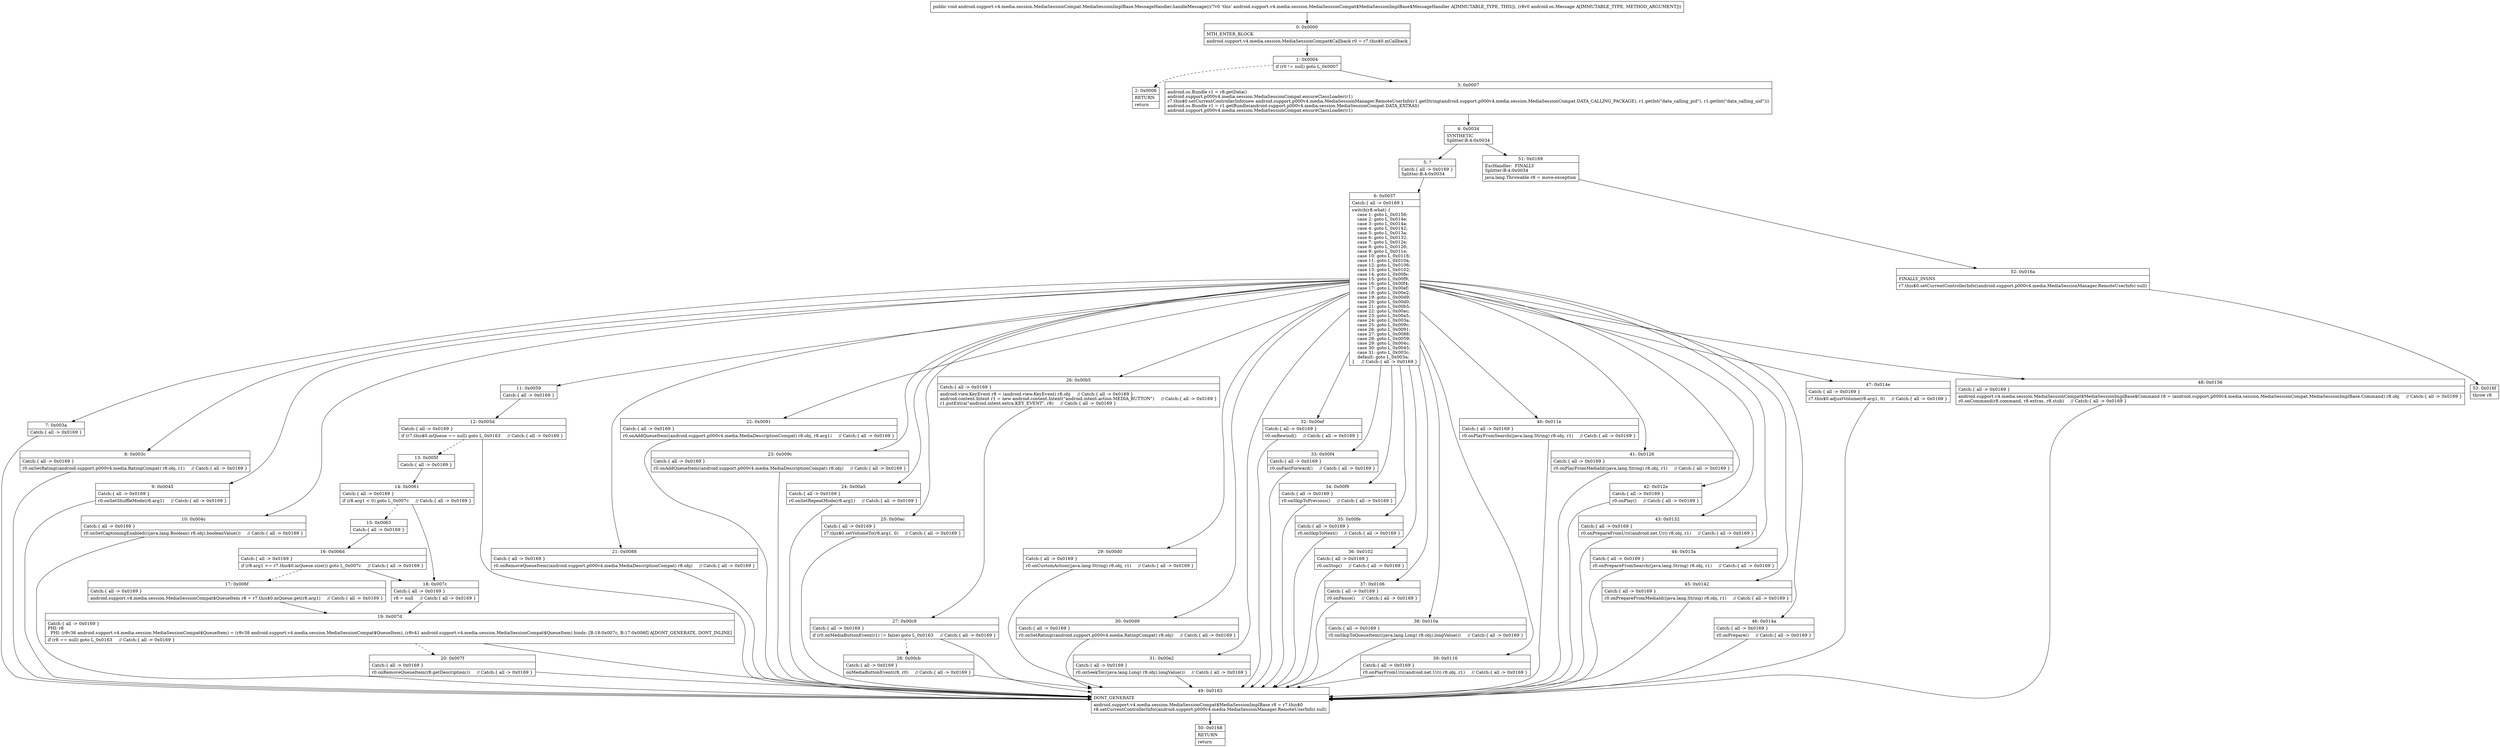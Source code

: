digraph "CFG forandroid.support.v4.media.session.MediaSessionCompat.MediaSessionImplBase.MessageHandler.handleMessage(Landroid\/os\/Message;)V" {
Node_0 [shape=record,label="{0\:\ 0x0000|MTH_ENTER_BLOCK\l|android.support.v4.media.session.MediaSessionCompat$Callback r0 = r7.this$0.mCallback\l}"];
Node_1 [shape=record,label="{1\:\ 0x0004|if (r0 != null) goto L_0x0007\l}"];
Node_2 [shape=record,label="{2\:\ 0x0006|RETURN\l|return\l}"];
Node_3 [shape=record,label="{3\:\ 0x0007|android.os.Bundle r1 = r8.getData()\landroid.support.p000v4.media.session.MediaSessionCompat.ensureClassLoader(r1)\lr7.this$0.setCurrentControllerInfo(new android.support.p000v4.media.MediaSessionManager.RemoteUserInfo(r1.getString(android.support.p000v4.media.session.MediaSessionCompat.DATA_CALLING_PACKAGE), r1.getInt(\"data_calling_pid\"), r1.getInt(\"data_calling_uid\")))\landroid.os.Bundle r1 = r1.getBundle(android.support.p000v4.media.session.MediaSessionCompat.DATA_EXTRAS)\landroid.support.p000v4.media.session.MediaSessionCompat.ensureClassLoader(r1)\l}"];
Node_4 [shape=record,label="{4\:\ 0x0034|SYNTHETIC\lSplitter:B:4:0x0034\l}"];
Node_5 [shape=record,label="{5\:\ ?|Catch:\{ all \-\> 0x0169 \}\lSplitter:B:4:0x0034\l}"];
Node_6 [shape=record,label="{6\:\ 0x0037|Catch:\{ all \-\> 0x0169 \}\l|switch(r8.what) \{\l    case 1: goto L_0x0156;\l    case 2: goto L_0x014e;\l    case 3: goto L_0x014a;\l    case 4: goto L_0x0142;\l    case 5: goto L_0x013a;\l    case 6: goto L_0x0132;\l    case 7: goto L_0x012e;\l    case 8: goto L_0x0126;\l    case 9: goto L_0x011e;\l    case 10: goto L_0x0116;\l    case 11: goto L_0x010a;\l    case 12: goto L_0x0106;\l    case 13: goto L_0x0102;\l    case 14: goto L_0x00fe;\l    case 15: goto L_0x00f9;\l    case 16: goto L_0x00f4;\l    case 17: goto L_0x00ef;\l    case 18: goto L_0x00e2;\l    case 19: goto L_0x00d9;\l    case 20: goto L_0x00d0;\l    case 21: goto L_0x00b5;\l    case 22: goto L_0x00ac;\l    case 23: goto L_0x00a5;\l    case 24: goto L_0x003a;\l    case 25: goto L_0x009c;\l    case 26: goto L_0x0091;\l    case 27: goto L_0x0088;\l    case 28: goto L_0x0059;\l    case 29: goto L_0x004c;\l    case 30: goto L_0x0045;\l    case 31: goto L_0x003c;\l    default: goto L_0x003a;\l\}     \/\/ Catch:\{ all \-\> 0x0169 \}\l}"];
Node_7 [shape=record,label="{7\:\ 0x003a|Catch:\{ all \-\> 0x0169 \}\l}"];
Node_8 [shape=record,label="{8\:\ 0x003c|Catch:\{ all \-\> 0x0169 \}\l|r0.onSetRating((android.support.p000v4.media.RatingCompat) r8.obj, r1)     \/\/ Catch:\{ all \-\> 0x0169 \}\l}"];
Node_9 [shape=record,label="{9\:\ 0x0045|Catch:\{ all \-\> 0x0169 \}\l|r0.onSetShuffleMode(r8.arg1)     \/\/ Catch:\{ all \-\> 0x0169 \}\l}"];
Node_10 [shape=record,label="{10\:\ 0x004c|Catch:\{ all \-\> 0x0169 \}\l|r0.onSetCaptioningEnabled(((java.lang.Boolean) r8.obj).booleanValue())     \/\/ Catch:\{ all \-\> 0x0169 \}\l}"];
Node_11 [shape=record,label="{11\:\ 0x0059|Catch:\{ all \-\> 0x0169 \}\l}"];
Node_12 [shape=record,label="{12\:\ 0x005d|Catch:\{ all \-\> 0x0169 \}\l|if (r7.this$0.mQueue == null) goto L_0x0163     \/\/ Catch:\{ all \-\> 0x0169 \}\l}"];
Node_13 [shape=record,label="{13\:\ 0x005f|Catch:\{ all \-\> 0x0169 \}\l}"];
Node_14 [shape=record,label="{14\:\ 0x0061|Catch:\{ all \-\> 0x0169 \}\l|if (r8.arg1 \< 0) goto L_0x007c     \/\/ Catch:\{ all \-\> 0x0169 \}\l}"];
Node_15 [shape=record,label="{15\:\ 0x0063|Catch:\{ all \-\> 0x0169 \}\l}"];
Node_16 [shape=record,label="{16\:\ 0x006d|Catch:\{ all \-\> 0x0169 \}\l|if (r8.arg1 \>= r7.this$0.mQueue.size()) goto L_0x007c     \/\/ Catch:\{ all \-\> 0x0169 \}\l}"];
Node_17 [shape=record,label="{17\:\ 0x006f|Catch:\{ all \-\> 0x0169 \}\l|android.support.v4.media.session.MediaSessionCompat$QueueItem r8 = r7.this$0.mQueue.get(r8.arg1)     \/\/ Catch:\{ all \-\> 0x0169 \}\l}"];
Node_18 [shape=record,label="{18\:\ 0x007c|Catch:\{ all \-\> 0x0169 \}\l|r8 = null     \/\/ Catch:\{ all \-\> 0x0169 \}\l}"];
Node_19 [shape=record,label="{19\:\ 0x007d|Catch:\{ all \-\> 0x0169 \}\lPHI: r8 \l  PHI: (r8v36 android.support.v4.media.session.MediaSessionCompat$QueueItem) = (r8v38 android.support.v4.media.session.MediaSessionCompat$QueueItem), (r8v41 android.support.v4.media.session.MediaSessionCompat$QueueItem) binds: [B:18:0x007c, B:17:0x006f] A[DONT_GENERATE, DONT_INLINE]\l|if (r8 == null) goto L_0x0163     \/\/ Catch:\{ all \-\> 0x0169 \}\l}"];
Node_20 [shape=record,label="{20\:\ 0x007f|Catch:\{ all \-\> 0x0169 \}\l|r0.onRemoveQueueItem(r8.getDescription())     \/\/ Catch:\{ all \-\> 0x0169 \}\l}"];
Node_21 [shape=record,label="{21\:\ 0x0088|Catch:\{ all \-\> 0x0169 \}\l|r0.onRemoveQueueItem((android.support.p000v4.media.MediaDescriptionCompat) r8.obj)     \/\/ Catch:\{ all \-\> 0x0169 \}\l}"];
Node_22 [shape=record,label="{22\:\ 0x0091|Catch:\{ all \-\> 0x0169 \}\l|r0.onAddQueueItem((android.support.p000v4.media.MediaDescriptionCompat) r8.obj, r8.arg1)     \/\/ Catch:\{ all \-\> 0x0169 \}\l}"];
Node_23 [shape=record,label="{23\:\ 0x009c|Catch:\{ all \-\> 0x0169 \}\l|r0.onAddQueueItem((android.support.p000v4.media.MediaDescriptionCompat) r8.obj)     \/\/ Catch:\{ all \-\> 0x0169 \}\l}"];
Node_24 [shape=record,label="{24\:\ 0x00a5|Catch:\{ all \-\> 0x0169 \}\l|r0.onSetRepeatMode(r8.arg1)     \/\/ Catch:\{ all \-\> 0x0169 \}\l}"];
Node_25 [shape=record,label="{25\:\ 0x00ac|Catch:\{ all \-\> 0x0169 \}\l|r7.this$0.setVolumeTo(r8.arg1, 0)     \/\/ Catch:\{ all \-\> 0x0169 \}\l}"];
Node_26 [shape=record,label="{26\:\ 0x00b5|Catch:\{ all \-\> 0x0169 \}\l|android.view.KeyEvent r8 = (android.view.KeyEvent) r8.obj     \/\/ Catch:\{ all \-\> 0x0169 \}\landroid.content.Intent r1 = new android.content.Intent(\"android.intent.action.MEDIA_BUTTON\")     \/\/ Catch:\{ all \-\> 0x0169 \}\lr1.putExtra(\"android.intent.extra.KEY_EVENT\", r8)     \/\/ Catch:\{ all \-\> 0x0169 \}\l}"];
Node_27 [shape=record,label="{27\:\ 0x00c9|Catch:\{ all \-\> 0x0169 \}\l|if (r0.onMediaButtonEvent(r1) != false) goto L_0x0163     \/\/ Catch:\{ all \-\> 0x0169 \}\l}"];
Node_28 [shape=record,label="{28\:\ 0x00cb|Catch:\{ all \-\> 0x0169 \}\l|onMediaButtonEvent(r8, r0)     \/\/ Catch:\{ all \-\> 0x0169 \}\l}"];
Node_29 [shape=record,label="{29\:\ 0x00d0|Catch:\{ all \-\> 0x0169 \}\l|r0.onCustomAction((java.lang.String) r8.obj, r1)     \/\/ Catch:\{ all \-\> 0x0169 \}\l}"];
Node_30 [shape=record,label="{30\:\ 0x00d9|Catch:\{ all \-\> 0x0169 \}\l|r0.onSetRating((android.support.p000v4.media.RatingCompat) r8.obj)     \/\/ Catch:\{ all \-\> 0x0169 \}\l}"];
Node_31 [shape=record,label="{31\:\ 0x00e2|Catch:\{ all \-\> 0x0169 \}\l|r0.onSeekTo(((java.lang.Long) r8.obj).longValue())     \/\/ Catch:\{ all \-\> 0x0169 \}\l}"];
Node_32 [shape=record,label="{32\:\ 0x00ef|Catch:\{ all \-\> 0x0169 \}\l|r0.onRewind()     \/\/ Catch:\{ all \-\> 0x0169 \}\l}"];
Node_33 [shape=record,label="{33\:\ 0x00f4|Catch:\{ all \-\> 0x0169 \}\l|r0.onFastForward()     \/\/ Catch:\{ all \-\> 0x0169 \}\l}"];
Node_34 [shape=record,label="{34\:\ 0x00f9|Catch:\{ all \-\> 0x0169 \}\l|r0.onSkipToPrevious()     \/\/ Catch:\{ all \-\> 0x0169 \}\l}"];
Node_35 [shape=record,label="{35\:\ 0x00fe|Catch:\{ all \-\> 0x0169 \}\l|r0.onSkipToNext()     \/\/ Catch:\{ all \-\> 0x0169 \}\l}"];
Node_36 [shape=record,label="{36\:\ 0x0102|Catch:\{ all \-\> 0x0169 \}\l|r0.onStop()     \/\/ Catch:\{ all \-\> 0x0169 \}\l}"];
Node_37 [shape=record,label="{37\:\ 0x0106|Catch:\{ all \-\> 0x0169 \}\l|r0.onPause()     \/\/ Catch:\{ all \-\> 0x0169 \}\l}"];
Node_38 [shape=record,label="{38\:\ 0x010a|Catch:\{ all \-\> 0x0169 \}\l|r0.onSkipToQueueItem(((java.lang.Long) r8.obj).longValue())     \/\/ Catch:\{ all \-\> 0x0169 \}\l}"];
Node_39 [shape=record,label="{39\:\ 0x0116|Catch:\{ all \-\> 0x0169 \}\l|r0.onPlayFromUri((android.net.Uri) r8.obj, r1)     \/\/ Catch:\{ all \-\> 0x0169 \}\l}"];
Node_40 [shape=record,label="{40\:\ 0x011e|Catch:\{ all \-\> 0x0169 \}\l|r0.onPlayFromSearch((java.lang.String) r8.obj, r1)     \/\/ Catch:\{ all \-\> 0x0169 \}\l}"];
Node_41 [shape=record,label="{41\:\ 0x0126|Catch:\{ all \-\> 0x0169 \}\l|r0.onPlayFromMediaId((java.lang.String) r8.obj, r1)     \/\/ Catch:\{ all \-\> 0x0169 \}\l}"];
Node_42 [shape=record,label="{42\:\ 0x012e|Catch:\{ all \-\> 0x0169 \}\l|r0.onPlay()     \/\/ Catch:\{ all \-\> 0x0169 \}\l}"];
Node_43 [shape=record,label="{43\:\ 0x0132|Catch:\{ all \-\> 0x0169 \}\l|r0.onPrepareFromUri((android.net.Uri) r8.obj, r1)     \/\/ Catch:\{ all \-\> 0x0169 \}\l}"];
Node_44 [shape=record,label="{44\:\ 0x013a|Catch:\{ all \-\> 0x0169 \}\l|r0.onPrepareFromSearch((java.lang.String) r8.obj, r1)     \/\/ Catch:\{ all \-\> 0x0169 \}\l}"];
Node_45 [shape=record,label="{45\:\ 0x0142|Catch:\{ all \-\> 0x0169 \}\l|r0.onPrepareFromMediaId((java.lang.String) r8.obj, r1)     \/\/ Catch:\{ all \-\> 0x0169 \}\l}"];
Node_46 [shape=record,label="{46\:\ 0x014a|Catch:\{ all \-\> 0x0169 \}\l|r0.onPrepare()     \/\/ Catch:\{ all \-\> 0x0169 \}\l}"];
Node_47 [shape=record,label="{47\:\ 0x014e|Catch:\{ all \-\> 0x0169 \}\l|r7.this$0.adjustVolume(r8.arg1, 0)     \/\/ Catch:\{ all \-\> 0x0169 \}\l}"];
Node_48 [shape=record,label="{48\:\ 0x0156|Catch:\{ all \-\> 0x0169 \}\l|android.support.v4.media.session.MediaSessionCompat$MediaSessionImplBase$Command r8 = (android.support.p000v4.media.session.MediaSessionCompat.MediaSessionImplBase.Command) r8.obj     \/\/ Catch:\{ all \-\> 0x0169 \}\lr0.onCommand(r8.command, r8.extras, r8.stub)     \/\/ Catch:\{ all \-\> 0x0169 \}\l}"];
Node_49 [shape=record,label="{49\:\ 0x0163|DONT_GENERATE\l|android.support.v4.media.session.MediaSessionCompat$MediaSessionImplBase r8 = r7.this$0\lr8.setCurrentControllerInfo((android.support.p000v4.media.MediaSessionManager.RemoteUserInfo) null)\l}"];
Node_50 [shape=record,label="{50\:\ 0x0168|RETURN\l|return\l}"];
Node_51 [shape=record,label="{51\:\ 0x0169|ExcHandler:  FINALLY\lSplitter:B:4:0x0034\l|java.lang.Throwable r8 = move\-exception\l}"];
Node_52 [shape=record,label="{52\:\ 0x016a|FINALLY_INSNS\l|r7.this$0.setCurrentControllerInfo((android.support.p000v4.media.MediaSessionManager.RemoteUserInfo) null)\l}"];
Node_53 [shape=record,label="{53\:\ 0x016f|throw r8\l}"];
MethodNode[shape=record,label="{public void android.support.v4.media.session.MediaSessionCompat.MediaSessionImplBase.MessageHandler.handleMessage((r7v0 'this' android.support.v4.media.session.MediaSessionCompat$MediaSessionImplBase$MessageHandler A[IMMUTABLE_TYPE, THIS]), (r8v0 android.os.Message A[IMMUTABLE_TYPE, METHOD_ARGUMENT])) }"];
MethodNode -> Node_0;
Node_0 -> Node_1;
Node_1 -> Node_2[style=dashed];
Node_1 -> Node_3;
Node_3 -> Node_4;
Node_4 -> Node_5;
Node_4 -> Node_51;
Node_5 -> Node_6;
Node_6 -> Node_7;
Node_6 -> Node_8;
Node_6 -> Node_9;
Node_6 -> Node_10;
Node_6 -> Node_11;
Node_6 -> Node_21;
Node_6 -> Node_22;
Node_6 -> Node_23;
Node_6 -> Node_24;
Node_6 -> Node_25;
Node_6 -> Node_26;
Node_6 -> Node_29;
Node_6 -> Node_30;
Node_6 -> Node_31;
Node_6 -> Node_32;
Node_6 -> Node_33;
Node_6 -> Node_34;
Node_6 -> Node_35;
Node_6 -> Node_36;
Node_6 -> Node_37;
Node_6 -> Node_38;
Node_6 -> Node_39;
Node_6 -> Node_40;
Node_6 -> Node_41;
Node_6 -> Node_42;
Node_6 -> Node_43;
Node_6 -> Node_44;
Node_6 -> Node_45;
Node_6 -> Node_46;
Node_6 -> Node_47;
Node_6 -> Node_48;
Node_7 -> Node_49;
Node_8 -> Node_49;
Node_9 -> Node_49;
Node_10 -> Node_49;
Node_11 -> Node_12;
Node_12 -> Node_13[style=dashed];
Node_12 -> Node_49;
Node_13 -> Node_14;
Node_14 -> Node_15[style=dashed];
Node_14 -> Node_18;
Node_15 -> Node_16;
Node_16 -> Node_17[style=dashed];
Node_16 -> Node_18;
Node_17 -> Node_19;
Node_18 -> Node_19;
Node_19 -> Node_20[style=dashed];
Node_19 -> Node_49;
Node_20 -> Node_49;
Node_21 -> Node_49;
Node_22 -> Node_49;
Node_23 -> Node_49;
Node_24 -> Node_49;
Node_25 -> Node_49;
Node_26 -> Node_27;
Node_27 -> Node_28[style=dashed];
Node_27 -> Node_49;
Node_28 -> Node_49;
Node_29 -> Node_49;
Node_30 -> Node_49;
Node_31 -> Node_49;
Node_32 -> Node_49;
Node_33 -> Node_49;
Node_34 -> Node_49;
Node_35 -> Node_49;
Node_36 -> Node_49;
Node_37 -> Node_49;
Node_38 -> Node_49;
Node_39 -> Node_49;
Node_40 -> Node_49;
Node_41 -> Node_49;
Node_42 -> Node_49;
Node_43 -> Node_49;
Node_44 -> Node_49;
Node_45 -> Node_49;
Node_46 -> Node_49;
Node_47 -> Node_49;
Node_48 -> Node_49;
Node_49 -> Node_50;
Node_51 -> Node_52;
Node_52 -> Node_53;
}

